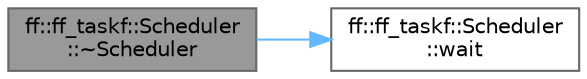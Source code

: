 digraph "ff::ff_taskf::Scheduler::~Scheduler"
{
 // LATEX_PDF_SIZE
  bgcolor="transparent";
  edge [fontname=Helvetica,fontsize=10,labelfontname=Helvetica,labelfontsize=10];
  node [fontname=Helvetica,fontsize=10,shape=box,height=0.2,width=0.4];
  rankdir="LR";
  Node1 [id="Node000001",label="ff::ff_taskf::Scheduler\l::~Scheduler",height=0.2,width=0.4,color="gray40", fillcolor="grey60", style="filled", fontcolor="black",tooltip=" "];
  Node1 -> Node2 [id="edge1_Node000001_Node000002",color="steelblue1",style="solid",tooltip=" "];
  Node2 [id="Node000002",label="ff::ff_taskf::Scheduler\l::wait",height=0.2,width=0.4,color="grey40", fillcolor="white", style="filled",URL="$classff_1_1ff__taskf_1_1_scheduler.html#aef9b79490e5161d0aac39d2dbd8fa4e6",tooltip="Wait ff_node termination"];
}
